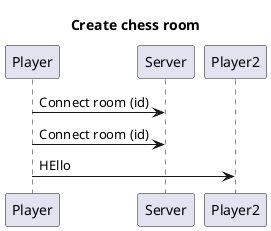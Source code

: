 @startuml test
title "Create chess room"
Player -> Server: Connect room (id)
Player -> Server: Connect room (id)
Player -> Player2: HEllo

@enduml